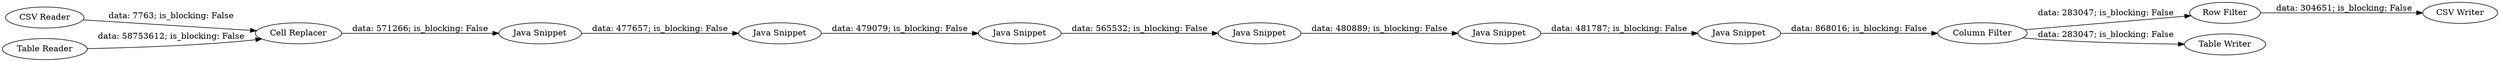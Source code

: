 digraph {
	"-2827176393171297468_7" [label="Java Snippet"]
	"-2827176393171297468_8" [label="Java Snippet"]
	"-2827176393171297468_13" [label="Row Filter"]
	"-2827176393171297468_3" [label="Cell Replacer"]
	"-2827176393171297468_12" [label="CSV Writer"]
	"-2827176393171297468_2" [label="CSV Reader"]
	"-2827176393171297468_1" [label="Table Reader"]
	"-2827176393171297468_9" [label="Java Snippet"]
	"-2827176393171297468_6" [label="Java Snippet"]
	"-2827176393171297468_5" [label="Java Snippet"]
	"-2827176393171297468_11" [label="Table Writer"]
	"-2827176393171297468_10" [label="Column Filter"]
	"-2827176393171297468_4" [label="Java Snippet"]
	"-2827176393171297468_3" -> "-2827176393171297468_4" [label="data: 571266; is_blocking: False"]
	"-2827176393171297468_2" -> "-2827176393171297468_3" [label="data: 7763; is_blocking: False"]
	"-2827176393171297468_13" -> "-2827176393171297468_12" [label="data: 304651; is_blocking: False"]
	"-2827176393171297468_4" -> "-2827176393171297468_5" [label="data: 477657; is_blocking: False"]
	"-2827176393171297468_7" -> "-2827176393171297468_8" [label="data: 480889; is_blocking: False"]
	"-2827176393171297468_6" -> "-2827176393171297468_7" [label="data: 565532; is_blocking: False"]
	"-2827176393171297468_5" -> "-2827176393171297468_6" [label="data: 479079; is_blocking: False"]
	"-2827176393171297468_10" -> "-2827176393171297468_11" [label="data: 283047; is_blocking: False"]
	"-2827176393171297468_10" -> "-2827176393171297468_13" [label="data: 283047; is_blocking: False"]
	"-2827176393171297468_9" -> "-2827176393171297468_10" [label="data: 868016; is_blocking: False"]
	"-2827176393171297468_1" -> "-2827176393171297468_3" [label="data: 58753612; is_blocking: False"]
	"-2827176393171297468_8" -> "-2827176393171297468_9" [label="data: 481787; is_blocking: False"]
	rankdir=LR
}
